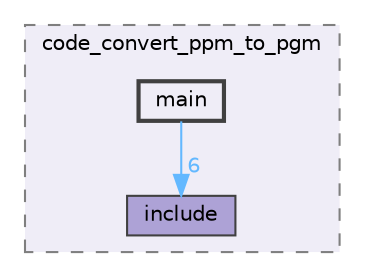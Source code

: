 digraph "C:/Users/Katia/Documents/GitHub/code_base_obscuration/utils/code_convert_ppm_to_pgm/main"
{
 // LATEX_PDF_SIZE
  bgcolor="transparent";
  edge [fontname=Helvetica,fontsize=10,labelfontname=Helvetica,labelfontsize=10];
  node [fontname=Helvetica,fontsize=10,shape=box,height=0.2,width=0.4];
  compound=true
  subgraph clusterdir_ab12e3d939c9f0de5b807b70c2f2b038 {
    graph [ bgcolor="#efedf7", pencolor="grey50", label="code_convert_ppm_to_pgm", fontname=Helvetica,fontsize=10 style="filled,dashed", URL="dir_ab12e3d939c9f0de5b807b70c2f2b038.html",tooltip=""]
  dir_360f3c42203090766c48186503e85ab6 [label="include", fillcolor="#ada2d6", color="grey25", style="filled", URL="dir_360f3c42203090766c48186503e85ab6.html",tooltip=""];
  dir_73f39d91124950f20c04345dbcca79bb [label="main", fillcolor="#efedf7", color="grey25", style="filled,bold", URL="dir_73f39d91124950f20c04345dbcca79bb.html",tooltip=""];
  }
  dir_73f39d91124950f20c04345dbcca79bb->dir_360f3c42203090766c48186503e85ab6 [headlabel="6", labeldistance=1.5 headhref="dir_000028_000020.html" href="dir_000028_000020.html" color="steelblue1" fontcolor="steelblue1"];
}
